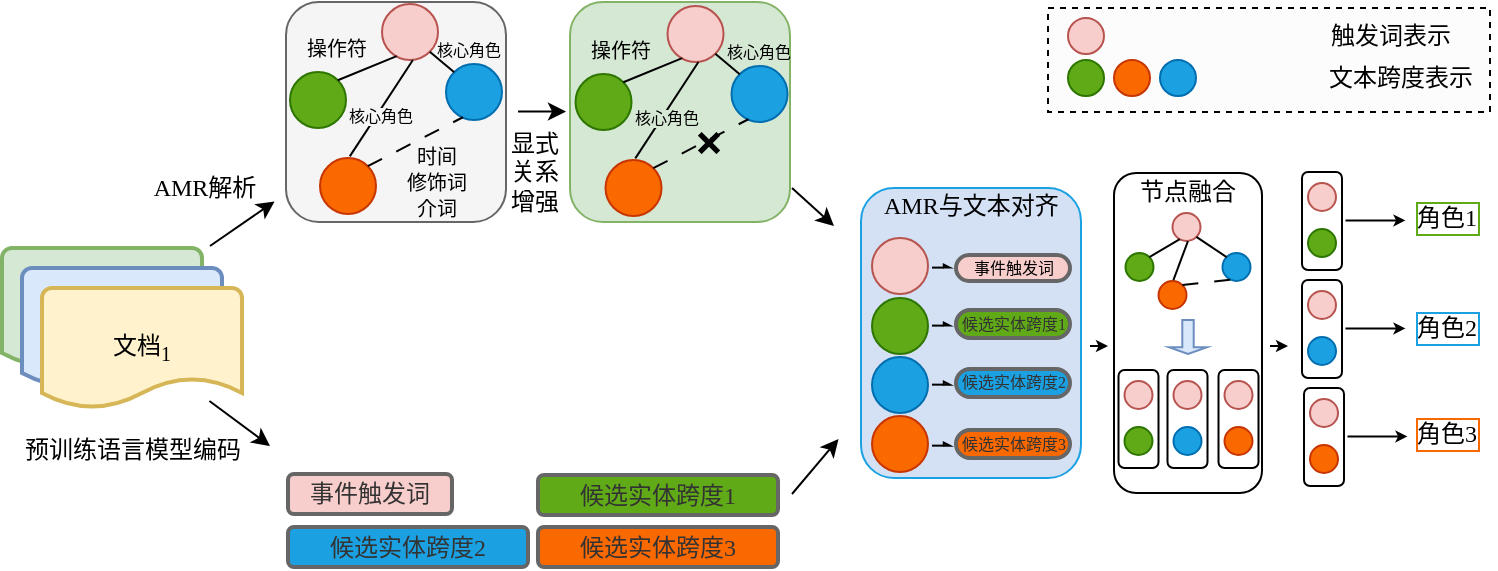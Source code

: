 <mxfile version="22.1.17" type="github">
  <diagram name="第 1 页" id="8N1VtKfTVfnBczuyKqBi">
    <mxGraphModel dx="370" dy="238" grid="1" gridSize="10" guides="1" tooltips="1" connect="1" arrows="1" fold="1" page="1" pageScale="1" pageWidth="827" pageHeight="1169" math="0" shadow="0">
      <root>
        <mxCell id="0" />
        <mxCell id="1" parent="0" />
        <mxCell id="srGh3PsWbCJHZJiHq22W-157" value="" style="rounded=1;whiteSpace=wrap;html=1;" parent="1" vertex="1">
          <mxGeometry x="667" y="152" width="20" height="49" as="geometry" />
        </mxCell>
        <mxCell id="srGh3PsWbCJHZJiHq22W-108" value="" style="strokeWidth=2;html=1;shape=mxgraph.flowchart.document2;whiteSpace=wrap;size=0.25;fillColor=#d5e8d4;strokeColor=#82b366;" parent="1" vertex="1">
          <mxGeometry x="17" y="190" width="100" height="60" as="geometry" />
        </mxCell>
        <mxCell id="srGh3PsWbCJHZJiHq22W-109" value="" style="strokeWidth=2;html=1;shape=mxgraph.flowchart.document2;whiteSpace=wrap;size=0.25;fillColor=#dae8fc;strokeColor=#6c8ebf;" parent="1" vertex="1">
          <mxGeometry x="27" y="200" width="100" height="60" as="geometry" />
        </mxCell>
        <mxCell id="srGh3PsWbCJHZJiHq22W-110" value="&lt;font face=&quot;宋体-简&quot;&gt;文档&lt;/font&gt;&lt;sub&gt;&lt;font face=&quot;Times New Roman&quot;&gt;1&lt;/font&gt;&lt;/sub&gt;" style="strokeWidth=2;html=1;shape=mxgraph.flowchart.document2;whiteSpace=wrap;size=0.25;fillColor=#fff2cc;strokeColor=#d6b656;" parent="1" vertex="1">
          <mxGeometry x="37" y="210" width="100" height="60" as="geometry" />
        </mxCell>
        <mxCell id="srGh3PsWbCJHZJiHq22W-111" value="&lt;font face=&quot;宋体-简&quot;&gt;事件触发词&lt;/font&gt;" style="rounded=1;whiteSpace=wrap;html=1;strokeWidth=2;fillColor=#F8CECC;fontColor=#333333;strokeColor=#666666;" parent="1" vertex="1">
          <mxGeometry x="160" y="303" width="82" height="20" as="geometry" />
        </mxCell>
        <mxCell id="srGh3PsWbCJHZJiHq22W-112" value="&lt;font face=&quot;宋体-简&quot;&gt;候选实体跨度&lt;/font&gt;&lt;font face=&quot;Times New Roman&quot;&gt;1&lt;/font&gt;" style="rounded=1;whiteSpace=wrap;html=1;strokeWidth=2;fillColor=#60A917;fontColor=#333333;strokeColor=#666666;" parent="1" vertex="1">
          <mxGeometry x="285" y="303.5" width="120" height="20" as="geometry" />
        </mxCell>
        <mxCell id="srGh3PsWbCJHZJiHq22W-113" value="&lt;font face=&quot;宋体-简&quot;&gt;候选实体跨度&lt;/font&gt;&lt;font face=&quot;Times New Roman&quot;&gt;3&lt;/font&gt;" style="rounded=1;whiteSpace=wrap;html=1;strokeWidth=2;fillColor=#FA6800;fontColor=#333333;strokeColor=#666666;" parent="1" vertex="1">
          <mxGeometry x="285" y="329.5" width="120" height="20" as="geometry" />
        </mxCell>
        <mxCell id="srGh3PsWbCJHZJiHq22W-115" value="" style="endArrow=classic;html=1;rounded=0;" parent="1" edge="1">
          <mxGeometry width="50" height="50" relative="1" as="geometry">
            <mxPoint x="120.71" y="266.5" as="sourcePoint" />
            <mxPoint x="151" y="289" as="targetPoint" />
          </mxGeometry>
        </mxCell>
        <mxCell id="srGh3PsWbCJHZJiHq22W-118" value="&lt;font face=&quot;宋体-简&quot;&gt;预训练语言模型编码&lt;/font&gt;" style="text;html=1;align=center;verticalAlign=middle;resizable=0;points=[];autosize=1;strokeColor=none;fillColor=none;" parent="1" vertex="1">
          <mxGeometry x="17" y="275.5" width="130" height="30" as="geometry" />
        </mxCell>
        <mxCell id="srGh3PsWbCJHZJiHq22W-119" value="" style="rounded=1;whiteSpace=wrap;html=1;fillColor=#f5f5f5;fontColor=#333333;strokeColor=#666666;" parent="1" vertex="1">
          <mxGeometry x="159" y="67" width="110" height="110" as="geometry" />
        </mxCell>
        <mxCell id="srGh3PsWbCJHZJiHq22W-120" value="" style="ellipse;whiteSpace=wrap;html=1;aspect=fixed;fillColor=#f8cecc;strokeColor=#b85450;" parent="1" vertex="1">
          <mxGeometry x="207" y="68" width="28" height="28" as="geometry" />
        </mxCell>
        <mxCell id="srGh3PsWbCJHZJiHq22W-121" value="" style="ellipse;whiteSpace=wrap;html=1;aspect=fixed;fillColor=#1ba1e2;fontColor=#ffffff;strokeColor=#006EAF;" parent="1" vertex="1">
          <mxGeometry x="239" y="98" width="28" height="28" as="geometry" />
        </mxCell>
        <mxCell id="srGh3PsWbCJHZJiHq22W-122" value="" style="ellipse;whiteSpace=wrap;html=1;aspect=fixed;fillColor=#60a917;fontColor=#ffffff;strokeColor=#2D7600;" parent="1" vertex="1">
          <mxGeometry x="161" y="102" width="28" height="28" as="geometry" />
        </mxCell>
        <mxCell id="srGh3PsWbCJHZJiHq22W-123" value="" style="endArrow=none;html=1;rounded=0;exitX=1;exitY=0;exitDx=0;exitDy=0;entryX=0.262;entryY=0.93;entryDx=0;entryDy=0;entryPerimeter=0;" parent="1" source="srGh3PsWbCJHZJiHq22W-122" target="srGh3PsWbCJHZJiHq22W-120" edge="1">
          <mxGeometry width="50" height="50" relative="1" as="geometry">
            <mxPoint x="171" y="105" as="sourcePoint" />
            <mxPoint x="195" y="96" as="targetPoint" />
          </mxGeometry>
        </mxCell>
        <mxCell id="srGh3PsWbCJHZJiHq22W-124" value="&lt;font face=&quot;宋体-简&quot;&gt;操作符&lt;/font&gt;" style="edgeLabel;html=1;align=center;verticalAlign=middle;resizable=0;points=[];labelBackgroundColor=none;fontSize=10;" parent="srGh3PsWbCJHZJiHq22W-123" vertex="1" connectable="0">
          <mxGeometry x="-0.086" relative="1" as="geometry">
            <mxPoint x="-15" y="-11" as="offset" />
          </mxGeometry>
        </mxCell>
        <mxCell id="srGh3PsWbCJHZJiHq22W-125" value="" style="endArrow=none;html=1;rounded=0;entryX=0;entryY=0;entryDx=0;entryDy=0;exitX=1;exitY=1;exitDx=0;exitDy=0;" parent="1" source="srGh3PsWbCJHZJiHq22W-120" target="srGh3PsWbCJHZJiHq22W-121" edge="1">
          <mxGeometry width="50" height="50" relative="1" as="geometry">
            <mxPoint x="197" y="130" as="sourcePoint" />
            <mxPoint x="207" y="105" as="targetPoint" />
          </mxGeometry>
        </mxCell>
        <mxCell id="srGh3PsWbCJHZJiHq22W-126" value="&lt;font face=&quot;宋体-简&quot;&gt;核心角色&lt;/font&gt;" style="edgeLabel;html=1;align=center;verticalAlign=middle;resizable=0;points=[];labelBackgroundColor=none;fontSize=8;" parent="srGh3PsWbCJHZJiHq22W-125" vertex="1" connectable="0">
          <mxGeometry x="-0.076" relative="1" as="geometry">
            <mxPoint x="13" y="-6" as="offset" />
          </mxGeometry>
        </mxCell>
        <mxCell id="srGh3PsWbCJHZJiHq22W-127" value="" style="ellipse;whiteSpace=wrap;html=1;aspect=fixed;fillColor=#fa6800;fontColor=#000000;strokeColor=#C73500;" parent="1" vertex="1">
          <mxGeometry x="176" y="145" width="28" height="28" as="geometry" />
        </mxCell>
        <mxCell id="srGh3PsWbCJHZJiHq22W-128" value="" style="endArrow=none;html=1;rounded=0;entryX=0.552;entryY=1.001;entryDx=0;entryDy=0;entryPerimeter=0;exitX=0.532;exitY=-0.029;exitDx=0;exitDy=0;exitPerimeter=0;" parent="1" source="srGh3PsWbCJHZJiHq22W-127" target="srGh3PsWbCJHZJiHq22W-120" edge="1">
          <mxGeometry width="50" height="50" relative="1" as="geometry">
            <mxPoint x="225" y="136" as="sourcePoint" />
            <mxPoint x="275" y="86" as="targetPoint" />
          </mxGeometry>
        </mxCell>
        <mxCell id="srGh3PsWbCJHZJiHq22W-129" value="&lt;font face=&quot;宋体-简&quot;&gt;核心角色&lt;/font&gt;" style="edgeLabel;html=1;align=center;verticalAlign=middle;resizable=0;points=[];labelBackgroundColor=#f5f5f5;fontSize=8;" parent="srGh3PsWbCJHZJiHq22W-128" vertex="1" connectable="0">
          <mxGeometry x="0.138" relative="1" as="geometry">
            <mxPoint x="-3" y="7" as="offset" />
          </mxGeometry>
        </mxCell>
        <mxCell id="srGh3PsWbCJHZJiHq22W-130" value="&lt;font face=&quot;宋体-简&quot; style=&quot;font-size: 10px;&quot;&gt;时间&lt;br&gt;修饰词&lt;br&gt;介词&lt;/font&gt;" style="endArrow=none;html=1;rounded=0;entryX=0.301;entryY=0.951;entryDx=0;entryDy=0;entryPerimeter=0;exitX=1;exitY=0;exitDx=0;exitDy=0;labelBackgroundColor=none;dashed=1;dashPattern=8 8;" parent="1" source="srGh3PsWbCJHZJiHq22W-127" target="srGh3PsWbCJHZJiHq22W-121" edge="1">
          <mxGeometry x="0.004" y="-23" width="50" height="50" relative="1" as="geometry">
            <mxPoint x="245" y="176" as="sourcePoint" />
            <mxPoint x="295" y="126" as="targetPoint" />
            <mxPoint as="offset" />
          </mxGeometry>
        </mxCell>
        <mxCell id="srGh3PsWbCJHZJiHq22W-131" value="" style="endArrow=classic;html=1;rounded=0;" parent="1" edge="1">
          <mxGeometry width="50" height="50" relative="1" as="geometry">
            <mxPoint x="121" y="189" as="sourcePoint" />
            <mxPoint x="153.29" y="166.71" as="targetPoint" />
          </mxGeometry>
        </mxCell>
        <mxCell id="srGh3PsWbCJHZJiHq22W-132" value="&lt;font face=&quot;Times New Roman&quot;&gt;AMR&lt;/font&gt;&lt;font face=&quot;宋体-简&quot;&gt;解析&lt;/font&gt;" style="text;html=1;align=center;verticalAlign=middle;resizable=0;points=[];autosize=1;strokeColor=none;fillColor=none;" parent="1" vertex="1">
          <mxGeometry x="83" y="145" width="70" height="30" as="geometry" />
        </mxCell>
        <mxCell id="srGh3PsWbCJHZJiHq22W-134" value="" style="endArrow=classic;html=1;rounded=0;" parent="1" edge="1">
          <mxGeometry width="50" height="50" relative="1" as="geometry">
            <mxPoint x="275" y="121.78" as="sourcePoint" />
            <mxPoint x="299" y="121.78" as="targetPoint" />
          </mxGeometry>
        </mxCell>
        <mxCell id="srGh3PsWbCJHZJiHq22W-135" value="" style="endArrow=classic;html=1;rounded=0;" parent="1" edge="1">
          <mxGeometry width="50" height="50" relative="1" as="geometry">
            <mxPoint x="412" y="160" as="sourcePoint" />
            <mxPoint x="433" y="179" as="targetPoint" />
          </mxGeometry>
        </mxCell>
        <mxCell id="srGh3PsWbCJHZJiHq22W-151" value="" style="rounded=0;orthogonalLoop=1;jettySize=auto;html=1;endSize=3;" parent="1" edge="1">
          <mxGeometry relative="1" as="geometry">
            <mxPoint x="561" y="238.985" as="sourcePoint" />
            <mxPoint x="570" y="239" as="targetPoint" />
          </mxGeometry>
        </mxCell>
        <mxCell id="srGh3PsWbCJHZJiHq22W-136" value="" style="rounded=1;whiteSpace=wrap;html=1;fillColor=#D4E1F5;strokeColor=#1BA1E2;" parent="1" vertex="1">
          <mxGeometry x="446.5" y="160" width="110" height="145" as="geometry" />
        </mxCell>
        <mxCell id="srGh3PsWbCJHZJiHq22W-137" value="" style="ellipse;whiteSpace=wrap;html=1;aspect=fixed;fillColor=#f8cecc;strokeColor=#b85450;" parent="1" vertex="1">
          <mxGeometry x="452" y="185" width="28" height="28" as="geometry" />
        </mxCell>
        <mxCell id="srGh3PsWbCJHZJiHq22W-138" value="" style="ellipse;whiteSpace=wrap;html=1;aspect=fixed;fillColor=#1ba1e2;fontColor=#ffffff;strokeColor=#006EAF;" parent="1" vertex="1">
          <mxGeometry x="452" y="244.5" width="28" height="28" as="geometry" />
        </mxCell>
        <mxCell id="srGh3PsWbCJHZJiHq22W-139" value="" style="ellipse;whiteSpace=wrap;html=1;aspect=fixed;fillColor=#60a917;fontColor=#ffffff;strokeColor=#2D7600;" parent="1" vertex="1">
          <mxGeometry x="452" y="215" width="28" height="28" as="geometry" />
        </mxCell>
        <mxCell id="srGh3PsWbCJHZJiHq22W-144" value="" style="ellipse;whiteSpace=wrap;html=1;aspect=fixed;fillColor=#fa6800;fontColor=#000000;strokeColor=#C73500;" parent="1" vertex="1">
          <mxGeometry x="452" y="274" width="28" height="28" as="geometry" />
        </mxCell>
        <mxCell id="srGh3PsWbCJHZJiHq22W-155" value="" style="ellipse;whiteSpace=wrap;html=1;aspect=fixed;fillColor=#f8cecc;strokeColor=#b85450;" parent="1" vertex="1">
          <mxGeometry x="670" y="157.5" width="14" height="14" as="geometry" />
        </mxCell>
        <mxCell id="srGh3PsWbCJHZJiHq22W-156" value="" style="ellipse;whiteSpace=wrap;html=1;aspect=fixed;fillColor=#60a917;fontColor=#ffffff;strokeColor=#2D7600;" parent="1" vertex="1">
          <mxGeometry x="670" y="180.5" width="14" height="14" as="geometry" />
        </mxCell>
        <mxCell id="srGh3PsWbCJHZJiHq22W-160" value="" style="endArrow=classic;html=1;rounded=0;startSize=6;endSize=3;" parent="1" edge="1">
          <mxGeometry width="50" height="50" relative="1" as="geometry">
            <mxPoint x="688.74" y="176.21" as="sourcePoint" />
            <mxPoint x="718.74" y="176.21" as="targetPoint" />
          </mxGeometry>
        </mxCell>
        <mxCell id="srGh3PsWbCJHZJiHq22W-161" value="" style="rounded=1;whiteSpace=wrap;html=1;" parent="1" vertex="1">
          <mxGeometry x="667" y="206" width="20" height="49" as="geometry" />
        </mxCell>
        <mxCell id="srGh3PsWbCJHZJiHq22W-162" value="" style="ellipse;whiteSpace=wrap;html=1;aspect=fixed;fillColor=#f8cecc;strokeColor=#b85450;" parent="1" vertex="1">
          <mxGeometry x="670" y="211.5" width="14" height="14" as="geometry" />
        </mxCell>
        <mxCell id="srGh3PsWbCJHZJiHq22W-163" value="" style="ellipse;whiteSpace=wrap;html=1;aspect=fixed;fillColor=#1BA1E2;fontColor=#ffffff;strokeColor=#006EAF;" parent="1" vertex="1">
          <mxGeometry x="670" y="234.5" width="14" height="14" as="geometry" />
        </mxCell>
        <mxCell id="srGh3PsWbCJHZJiHq22W-164" value="" style="endArrow=classic;html=1;rounded=0;endSize=3;" parent="1" edge="1">
          <mxGeometry width="50" height="50" relative="1" as="geometry">
            <mxPoint x="688.74" y="230.21" as="sourcePoint" />
            <mxPoint x="718.74" y="230.21" as="targetPoint" />
          </mxGeometry>
        </mxCell>
        <mxCell id="srGh3PsWbCJHZJiHq22W-165" value="" style="rounded=1;whiteSpace=wrap;html=1;" parent="1" vertex="1">
          <mxGeometry x="668" y="260" width="20" height="49" as="geometry" />
        </mxCell>
        <mxCell id="srGh3PsWbCJHZJiHq22W-166" value="" style="ellipse;whiteSpace=wrap;html=1;aspect=fixed;fillColor=#f8cecc;strokeColor=#b85450;" parent="1" vertex="1">
          <mxGeometry x="671" y="265.5" width="14" height="14" as="geometry" />
        </mxCell>
        <mxCell id="srGh3PsWbCJHZJiHq22W-167" value="" style="ellipse;whiteSpace=wrap;html=1;aspect=fixed;fillColor=#FA6800;fontColor=#ffffff;strokeColor=#C73500;" parent="1" vertex="1">
          <mxGeometry x="671" y="288.5" width="14" height="14" as="geometry" />
        </mxCell>
        <mxCell id="srGh3PsWbCJHZJiHq22W-168" value="" style="endArrow=classic;html=1;rounded=0;endSize=3;" parent="1" edge="1">
          <mxGeometry width="50" height="50" relative="1" as="geometry">
            <mxPoint x="689.74" y="284.21" as="sourcePoint" />
            <mxPoint x="719.74" y="284.21" as="targetPoint" />
          </mxGeometry>
        </mxCell>
        <mxCell id="srGh3PsWbCJHZJiHq22W-181" value="" style="rounded=1;whiteSpace=wrap;html=1;fillColor=#d5e8d4;strokeColor=#82b366;" parent="1" vertex="1">
          <mxGeometry x="301" y="67" width="110" height="110" as="geometry" />
        </mxCell>
        <mxCell id="srGh3PsWbCJHZJiHq22W-182" value="" style="ellipse;whiteSpace=wrap;html=1;aspect=fixed;fillColor=#f8cecc;strokeColor=#b85450;" parent="1" vertex="1">
          <mxGeometry x="349.76" y="69" width="28" height="28" as="geometry" />
        </mxCell>
        <mxCell id="srGh3PsWbCJHZJiHq22W-183" value="" style="ellipse;whiteSpace=wrap;html=1;aspect=fixed;fillColor=#1ba1e2;fontColor=#ffffff;strokeColor=#006EAF;" parent="1" vertex="1">
          <mxGeometry x="381.76" y="99" width="28" height="28" as="geometry" />
        </mxCell>
        <mxCell id="srGh3PsWbCJHZJiHq22W-184" value="" style="ellipse;whiteSpace=wrap;html=1;aspect=fixed;fillColor=#60a917;fontColor=#ffffff;strokeColor=#2D7600;" parent="1" vertex="1">
          <mxGeometry x="303.76" y="103" width="28" height="28" as="geometry" />
        </mxCell>
        <mxCell id="srGh3PsWbCJHZJiHq22W-185" value="" style="endArrow=none;html=1;rounded=0;exitX=1;exitY=0;exitDx=0;exitDy=0;entryX=0.262;entryY=0.93;entryDx=0;entryDy=0;entryPerimeter=0;" parent="1" source="srGh3PsWbCJHZJiHq22W-184" target="srGh3PsWbCJHZJiHq22W-182" edge="1">
          <mxGeometry width="50" height="50" relative="1" as="geometry">
            <mxPoint x="313.76" y="106" as="sourcePoint" />
            <mxPoint x="337.76" y="97" as="targetPoint" />
          </mxGeometry>
        </mxCell>
        <mxCell id="srGh3PsWbCJHZJiHq22W-186" value="&lt;font face=&quot;宋体-简&quot;&gt;操作符&lt;/font&gt;" style="edgeLabel;html=1;align=center;verticalAlign=middle;resizable=0;points=[];labelBackgroundColor=none;fontSize=10;" parent="srGh3PsWbCJHZJiHq22W-185" vertex="1" connectable="0">
          <mxGeometry x="-0.086" relative="1" as="geometry">
            <mxPoint x="-15" y="-11" as="offset" />
          </mxGeometry>
        </mxCell>
        <mxCell id="srGh3PsWbCJHZJiHq22W-187" value="" style="endArrow=none;html=1;rounded=0;entryX=0;entryY=0;entryDx=0;entryDy=0;exitX=1;exitY=1;exitDx=0;exitDy=0;" parent="1" source="srGh3PsWbCJHZJiHq22W-182" target="srGh3PsWbCJHZJiHq22W-183" edge="1">
          <mxGeometry width="50" height="50" relative="1" as="geometry">
            <mxPoint x="339.76" y="131" as="sourcePoint" />
            <mxPoint x="349.76" y="106" as="targetPoint" />
          </mxGeometry>
        </mxCell>
        <mxCell id="srGh3PsWbCJHZJiHq22W-188" value="&lt;font face=&quot;宋体-简&quot;&gt;核心角色&lt;/font&gt;" style="edgeLabel;html=1;align=center;verticalAlign=middle;resizable=0;points=[];labelBackgroundColor=none;fontSize=8;" parent="srGh3PsWbCJHZJiHq22W-187" vertex="1" connectable="0">
          <mxGeometry x="-0.076" relative="1" as="geometry">
            <mxPoint x="15" y="-6" as="offset" />
          </mxGeometry>
        </mxCell>
        <mxCell id="srGh3PsWbCJHZJiHq22W-189" value="" style="ellipse;whiteSpace=wrap;html=1;aspect=fixed;fillColor=#fa6800;fontColor=#000000;strokeColor=#C73500;" parent="1" vertex="1">
          <mxGeometry x="318.76" y="146" width="28" height="28" as="geometry" />
        </mxCell>
        <mxCell id="srGh3PsWbCJHZJiHq22W-190" value="" style="endArrow=none;html=1;rounded=0;entryX=0.552;entryY=1.001;entryDx=0;entryDy=0;entryPerimeter=0;exitX=0.532;exitY=-0.029;exitDx=0;exitDy=0;exitPerimeter=0;" parent="1" source="srGh3PsWbCJHZJiHq22W-189" target="srGh3PsWbCJHZJiHq22W-182" edge="1">
          <mxGeometry width="50" height="50" relative="1" as="geometry">
            <mxPoint x="367.76" y="137" as="sourcePoint" />
            <mxPoint x="417.76" y="87" as="targetPoint" />
          </mxGeometry>
        </mxCell>
        <mxCell id="srGh3PsWbCJHZJiHq22W-191" value="&lt;font face=&quot;宋体-简&quot;&gt;核心角色&lt;/font&gt;" style="edgeLabel;html=1;align=center;verticalAlign=middle;resizable=0;points=[];labelBackgroundColor=#d5e8d4;fontSize=8;" parent="srGh3PsWbCJHZJiHq22W-190" vertex="1" connectable="0">
          <mxGeometry x="0.138" relative="1" as="geometry">
            <mxPoint x="-3" y="7" as="offset" />
          </mxGeometry>
        </mxCell>
        <mxCell id="srGh3PsWbCJHZJiHq22W-192" value="" style="endArrow=none;html=1;rounded=0;entryX=0.301;entryY=0.951;entryDx=0;entryDy=0;entryPerimeter=0;exitX=1;exitY=0;exitDx=0;exitDy=0;labelBackgroundColor=none;dashed=1;dashPattern=8 8;" parent="1" source="srGh3PsWbCJHZJiHq22W-189" target="srGh3PsWbCJHZJiHq22W-183" edge="1">
          <mxGeometry x="0.004" y="-23" width="50" height="50" relative="1" as="geometry">
            <mxPoint x="387.76" y="177" as="sourcePoint" />
            <mxPoint x="437.76" y="127" as="targetPoint" />
            <mxPoint as="offset" />
          </mxGeometry>
        </mxCell>
        <mxCell id="srGh3PsWbCJHZJiHq22W-193" value="❌" style="edgeLabel;html=1;align=center;verticalAlign=middle;resizable=0;points=[];labelBackgroundColor=none;fontSize=16;" parent="srGh3PsWbCJHZJiHq22W-192" vertex="1" connectable="0">
          <mxGeometry x="0.264" y="2" relative="1" as="geometry">
            <mxPoint x="-2" y="4" as="offset" />
          </mxGeometry>
        </mxCell>
        <mxCell id="srGh3PsWbCJHZJiHq22W-194" value="" style="endArrow=classic;html=1;rounded=0;" parent="1" edge="1">
          <mxGeometry width="50" height="50" relative="1" as="geometry">
            <mxPoint x="412" y="313" as="sourcePoint" />
            <mxPoint x="435.26" y="285.5" as="targetPoint" />
          </mxGeometry>
        </mxCell>
        <mxCell id="srGh3PsWbCJHZJiHq22W-195" value="" style="rounded=0;whiteSpace=wrap;html=1;fillColor=#fcfcfc;dashed=1;strokeColor=default;glass=0;" parent="1" vertex="1">
          <mxGeometry x="540" y="70" width="221" height="52" as="geometry" />
        </mxCell>
        <mxCell id="srGh3PsWbCJHZJiHq22W-196" value="" style="ellipse;whiteSpace=wrap;html=1;aspect=fixed;fillColor=#f8cecc;strokeColor=#b85450;" parent="1" vertex="1">
          <mxGeometry x="550" y="75" width="18" height="18" as="geometry" />
        </mxCell>
        <mxCell id="srGh3PsWbCJHZJiHq22W-197" value="&lt;font face=&quot;宋体-简&quot;&gt;触发词表示&lt;/font&gt;" style="text;html=1;strokeColor=none;fillColor=none;align=center;verticalAlign=middle;whiteSpace=wrap;rounded=0;" parent="1" vertex="1">
          <mxGeometry x="676" y="69" width="71" height="30" as="geometry" />
        </mxCell>
        <mxCell id="srGh3PsWbCJHZJiHq22W-200" value="" style="ellipse;whiteSpace=wrap;html=1;aspect=fixed;fillColor=#60a917;fontColor=#ffffff;strokeColor=#2D7600;" parent="1" vertex="1">
          <mxGeometry x="550" y="96" width="18" height="18" as="geometry" />
        </mxCell>
        <mxCell id="srGh3PsWbCJHZJiHq22W-201" value="" style="ellipse;whiteSpace=wrap;html=1;aspect=fixed;fillColor=#fa6800;fontColor=#000000;strokeColor=#C73500;" parent="1" vertex="1">
          <mxGeometry x="573" y="96" width="18" height="18" as="geometry" />
        </mxCell>
        <mxCell id="srGh3PsWbCJHZJiHq22W-202" value="" style="ellipse;whiteSpace=wrap;html=1;aspect=fixed;fillColor=#1ba1e2;fontColor=#ffffff;strokeColor=#006EAF;" parent="1" vertex="1">
          <mxGeometry x="596" y="96" width="18" height="18" as="geometry" />
        </mxCell>
        <mxCell id="srGh3PsWbCJHZJiHq22W-203" value="&lt;font face=&quot;宋体-简&quot;&gt;文本跨度表示&lt;/font&gt;" style="text;html=1;strokeColor=none;fillColor=none;align=center;verticalAlign=middle;whiteSpace=wrap;rounded=0;" parent="1" vertex="1">
          <mxGeometry x="676" y="93" width="81" height="24" as="geometry" />
        </mxCell>
        <mxCell id="srGh3PsWbCJHZJiHq22W-204" value="&lt;font face=&quot;宋体-简&quot;&gt;候选实体跨度&lt;/font&gt;&lt;font face=&quot;Times New Roman&quot;&gt;2&lt;/font&gt;" style="rounded=1;whiteSpace=wrap;html=1;strokeWidth=2;fillColor=#1BA1E2;fontColor=#333333;strokeColor=#666666;" parent="1" vertex="1">
          <mxGeometry x="160" y="329.5" width="120" height="20" as="geometry" />
        </mxCell>
        <mxCell id="srGh3PsWbCJHZJiHq22W-209" value="&lt;font face=&quot;宋体-简&quot;&gt;显式&lt;br&gt;关系&lt;br&gt;增强&lt;/font&gt;" style="text;html=1;align=center;verticalAlign=middle;resizable=0;points=[];autosize=1;strokeColor=none;fillColor=none;" parent="1" vertex="1">
          <mxGeometry x="257.76" y="122" width="50" height="60" as="geometry" />
        </mxCell>
        <mxCell id="srGh3PsWbCJHZJiHq22W-210" value="&lt;font face=&quot;宋体-简&quot;&gt;角色&lt;/font&gt;&lt;font face=&quot;Times New Roman&quot;&gt;1&lt;/font&gt;" style="text;html=1;align=center;verticalAlign=middle;resizable=0;points=[];autosize=1;strokeColor=none;fillColor=none;labelBorderColor=#60A917;" parent="1" vertex="1">
          <mxGeometry x="713.5" y="160" width="50" height="30" as="geometry" />
        </mxCell>
        <mxCell id="srGh3PsWbCJHZJiHq22W-211" value="&lt;font face=&quot;宋体-简&quot;&gt;角色&lt;/font&gt;&lt;font face=&quot;Times New Roman&quot;&gt;2&lt;/font&gt;" style="text;html=1;align=center;verticalAlign=middle;resizable=0;points=[];autosize=1;strokeColor=none;fillColor=none;labelBorderColor=#1BA1E2;" parent="1" vertex="1">
          <mxGeometry x="714" y="215" width="50" height="30" as="geometry" />
        </mxCell>
        <mxCell id="srGh3PsWbCJHZJiHq22W-212" value="&lt;font face=&quot;宋体-简&quot;&gt;角色&lt;/font&gt;&lt;font face=&quot;Times New Roman&quot;&gt;3&lt;/font&gt;" style="text;html=1;align=center;verticalAlign=middle;resizable=0;points=[];autosize=1;strokeColor=none;fillColor=none;labelBorderColor=#FA6800;" parent="1" vertex="1">
          <mxGeometry x="713.5" y="267.5" width="50" height="30" as="geometry" />
        </mxCell>
        <mxCell id="srGh3PsWbCJHZJiHq22W-213" value="" style="rounded=1;whiteSpace=wrap;html=1;strokeWidth=2;fillColor=#F8CECC;fontColor=#333333;strokeColor=#666666;arcSize=50;" parent="1" vertex="1">
          <mxGeometry x="494" y="193.5" width="57" height="13" as="geometry" />
        </mxCell>
        <mxCell id="srGh3PsWbCJHZJiHq22W-214" value="" style="rounded=1;whiteSpace=wrap;html=1;strokeWidth=2;fillColor=#60A917;fontColor=#333333;strokeColor=#666666;arcSize=50;" parent="1" vertex="1">
          <mxGeometry x="494" y="221" width="57" height="14" as="geometry" />
        </mxCell>
        <mxCell id="srGh3PsWbCJHZJiHq22W-215" value="" style="rounded=1;whiteSpace=wrap;html=1;strokeWidth=2;fillColor=#1BA1E2;fontColor=#333333;strokeColor=#666666;arcSize=50;" parent="1" vertex="1">
          <mxGeometry x="494" y="250.5" width="57" height="14" as="geometry" />
        </mxCell>
        <mxCell id="srGh3PsWbCJHZJiHq22W-216" value="&lt;p style=&quot;line-height: 100%;&quot;&gt;&lt;br&gt;&lt;/p&gt;" style="rounded=1;whiteSpace=wrap;html=1;strokeWidth=2;fillColor=#FA6800;fontColor=#333333;strokeColor=#666666;arcSize=50;" parent="1" vertex="1">
          <mxGeometry x="494" y="281" width="57" height="14" as="geometry" />
        </mxCell>
        <mxCell id="jdzMPZ90iFRiRvixV11U-2" value="&lt;span style=&quot;color: rgb(0, 0, 0); font-size: 12px; font-style: normal; font-variant-ligatures: normal; font-variant-caps: normal; font-weight: 400; letter-spacing: normal; orphans: 2; text-align: center; text-indent: 0px; text-transform: none; widows: 2; word-spacing: 0px; -webkit-text-stroke-width: 0px; text-decoration-thickness: initial; text-decoration-style: initial; text-decoration-color: initial; float: none; display: inline !important;&quot;&gt;&lt;font face=&quot;宋体-简&quot;&gt;AMR与文本对齐&lt;/font&gt;&lt;/span&gt;" style="text;whiteSpace=wrap;html=1;labelBackgroundColor=none;fillColor=none;gradientColor=none;" parent="1" vertex="1">
          <mxGeometry x="456" y="155" width="94" height="40" as="geometry" />
        </mxCell>
        <mxCell id="jdzMPZ90iFRiRvixV11U-4" value="" style="endArrow=async;html=1;rounded=0;endFill=0;startSize=2;endSize=2;" parent="1" edge="1">
          <mxGeometry width="50" height="50" relative="1" as="geometry">
            <mxPoint x="482" y="288.82" as="sourcePoint" />
            <mxPoint x="492" y="288.82" as="targetPoint" />
          </mxGeometry>
        </mxCell>
        <mxCell id="jdzMPZ90iFRiRvixV11U-5" value="" style="endArrow=async;html=1;rounded=0;endFill=0;startSize=2;endSize=2;" parent="1" edge="1">
          <mxGeometry width="50" height="50" relative="1" as="geometry">
            <mxPoint x="482" y="258.32" as="sourcePoint" />
            <mxPoint x="492" y="258.32" as="targetPoint" />
          </mxGeometry>
        </mxCell>
        <mxCell id="jdzMPZ90iFRiRvixV11U-6" value="" style="endArrow=async;html=1;rounded=0;endFill=0;startSize=2;endSize=2;" parent="1" edge="1">
          <mxGeometry width="50" height="50" relative="1" as="geometry">
            <mxPoint x="482" y="199.8" as="sourcePoint" />
            <mxPoint x="492" y="199.8" as="targetPoint" />
          </mxGeometry>
        </mxCell>
        <mxCell id="jdzMPZ90iFRiRvixV11U-7" value="" style="endArrow=async;html=1;rounded=0;endFill=0;startSize=2;endSize=2;" parent="1" edge="1">
          <mxGeometry width="50" height="50" relative="1" as="geometry">
            <mxPoint x="482" y="228.8" as="sourcePoint" />
            <mxPoint x="492" y="228.8" as="targetPoint" />
          </mxGeometry>
        </mxCell>
        <mxCell id="jdzMPZ90iFRiRvixV11U-8" value="" style="rounded=1;whiteSpace=wrap;html=1;" parent="1" vertex="1">
          <mxGeometry x="573" y="152.5" width="74" height="160" as="geometry" />
        </mxCell>
        <mxCell id="jdzMPZ90iFRiRvixV11U-9" value="&lt;span style=&quot;color: rgb(0, 0, 0); font-size: 12px; font-style: normal; font-variant-ligatures: normal; font-variant-caps: normal; font-weight: 400; letter-spacing: normal; orphans: 2; text-align: center; text-indent: 0px; text-transform: none; widows: 2; word-spacing: 0px; -webkit-text-stroke-width: 0px; text-decoration-thickness: initial; text-decoration-style: initial; text-decoration-color: initial; float: none; display: inline !important;&quot;&gt;&lt;font face=&quot;宋体-简&quot;&gt;节点融合&lt;/font&gt;&lt;/span&gt;" style="text;whiteSpace=wrap;html=1;labelBackgroundColor=none;fillColor=none;gradientColor=none;" parent="1" vertex="1">
          <mxGeometry x="584" y="148.25" width="52" height="23.5" as="geometry" />
        </mxCell>
        <mxCell id="jdzMPZ90iFRiRvixV11U-10" value="" style="ellipse;whiteSpace=wrap;html=1;aspect=fixed;fillColor=#f8cecc;strokeColor=#b85450;" parent="1" vertex="1">
          <mxGeometry x="602.25" y="172.5" width="14" height="14" as="geometry" />
        </mxCell>
        <mxCell id="jdzMPZ90iFRiRvixV11U-11" value="" style="ellipse;whiteSpace=wrap;html=1;aspect=fixed;fillColor=#1ba1e2;fontColor=#ffffff;strokeColor=#006EAF;" parent="1" vertex="1">
          <mxGeometry x="627.25" y="192.5" width="14" height="14" as="geometry" />
        </mxCell>
        <mxCell id="jdzMPZ90iFRiRvixV11U-12" value="" style="ellipse;whiteSpace=wrap;html=1;aspect=fixed;fillColor=#60a917;fontColor=#ffffff;strokeColor=#2D7600;" parent="1" vertex="1">
          <mxGeometry x="578.75" y="192.5" width="14" height="14" as="geometry" />
        </mxCell>
        <mxCell id="jdzMPZ90iFRiRvixV11U-13" value="" style="endArrow=none;html=1;rounded=0;exitX=1;exitY=0;exitDx=0;exitDy=0;entryX=0.262;entryY=0.93;entryDx=0;entryDy=0;entryPerimeter=0;" parent="1" source="jdzMPZ90iFRiRvixV11U-12" target="jdzMPZ90iFRiRvixV11U-10" edge="1">
          <mxGeometry width="50" height="50" relative="1" as="geometry">
            <mxPoint x="566.25" y="209.5" as="sourcePoint" />
            <mxPoint x="590.25" y="200.5" as="targetPoint" />
          </mxGeometry>
        </mxCell>
        <mxCell id="jdzMPZ90iFRiRvixV11U-15" value="" style="endArrow=none;html=1;rounded=0;entryX=0;entryY=0;entryDx=0;entryDy=0;exitX=1;exitY=1;exitDx=0;exitDy=0;" parent="1" source="jdzMPZ90iFRiRvixV11U-10" target="jdzMPZ90iFRiRvixV11U-11" edge="1">
          <mxGeometry width="50" height="50" relative="1" as="geometry">
            <mxPoint x="592.25" y="234.5" as="sourcePoint" />
            <mxPoint x="602.25" y="209.5" as="targetPoint" />
          </mxGeometry>
        </mxCell>
        <mxCell id="jdzMPZ90iFRiRvixV11U-17" value="" style="ellipse;whiteSpace=wrap;html=1;aspect=fixed;fillColor=#fa6800;fontColor=#000000;strokeColor=#C73500;" parent="1" vertex="1">
          <mxGeometry x="595.25" y="206.5" width="14" height="14" as="geometry" />
        </mxCell>
        <mxCell id="jdzMPZ90iFRiRvixV11U-18" value="" style="endArrow=none;html=1;rounded=0;entryX=0.552;entryY=1.001;entryDx=0;entryDy=0;entryPerimeter=0;exitX=0.532;exitY=-0.029;exitDx=0;exitDy=0;exitPerimeter=0;" parent="1" source="jdzMPZ90iFRiRvixV11U-17" target="jdzMPZ90iFRiRvixV11U-10" edge="1">
          <mxGeometry width="50" height="50" relative="1" as="geometry">
            <mxPoint x="620.25" y="240.5" as="sourcePoint" />
            <mxPoint x="670.25" y="190.5" as="targetPoint" />
          </mxGeometry>
        </mxCell>
        <mxCell id="jdzMPZ90iFRiRvixV11U-20" value="" style="endArrow=none;html=1;rounded=0;entryX=0.301;entryY=0.951;entryDx=0;entryDy=0;entryPerimeter=0;exitX=1;exitY=0;exitDx=0;exitDy=0;labelBackgroundColor=none;dashed=1;dashPattern=8 8;" parent="1" source="jdzMPZ90iFRiRvixV11U-17" target="jdzMPZ90iFRiRvixV11U-11" edge="1">
          <mxGeometry x="0.004" y="-23" width="50" height="50" relative="1" as="geometry">
            <mxPoint x="640.25" y="280.5" as="sourcePoint" />
            <mxPoint x="690.25" y="230.5" as="targetPoint" />
            <mxPoint as="offset" />
          </mxGeometry>
        </mxCell>
        <mxCell id="jdzMPZ90iFRiRvixV11U-24" value="" style="shape=singleArrow;direction=south;whiteSpace=wrap;html=1;fillColor=#dae8fc;strokeColor=#6c8ebf;" parent="1" vertex="1">
          <mxGeometry x="600.5" y="226" width="19" height="17" as="geometry" />
        </mxCell>
        <mxCell id="jdzMPZ90iFRiRvixV11U-25" value="" style="rounded=1;whiteSpace=wrap;html=1;" parent="1" vertex="1">
          <mxGeometry x="575.25" y="251" width="20" height="49" as="geometry" />
        </mxCell>
        <mxCell id="jdzMPZ90iFRiRvixV11U-26" value="" style="ellipse;whiteSpace=wrap;html=1;aspect=fixed;fillColor=#f8cecc;strokeColor=#b85450;" parent="1" vertex="1">
          <mxGeometry x="578.25" y="256.5" width="14" height="14" as="geometry" />
        </mxCell>
        <mxCell id="jdzMPZ90iFRiRvixV11U-27" value="" style="ellipse;whiteSpace=wrap;html=1;aspect=fixed;fillColor=#60a917;fontColor=#ffffff;strokeColor=#2D7600;" parent="1" vertex="1">
          <mxGeometry x="578.25" y="279.5" width="14" height="14" as="geometry" />
        </mxCell>
        <mxCell id="jdzMPZ90iFRiRvixV11U-28" value="" style="rounded=1;whiteSpace=wrap;html=1;" parent="1" vertex="1">
          <mxGeometry x="599.75" y="251" width="20" height="49" as="geometry" />
        </mxCell>
        <mxCell id="jdzMPZ90iFRiRvixV11U-29" value="" style="ellipse;whiteSpace=wrap;html=1;aspect=fixed;fillColor=#f8cecc;strokeColor=#b85450;" parent="1" vertex="1">
          <mxGeometry x="602.75" y="256.5" width="14" height="14" as="geometry" />
        </mxCell>
        <mxCell id="jdzMPZ90iFRiRvixV11U-30" value="" style="ellipse;whiteSpace=wrap;html=1;aspect=fixed;fillColor=#1BA1E2;fontColor=#ffffff;strokeColor=#006EAF;" parent="1" vertex="1">
          <mxGeometry x="602.75" y="279.5" width="14" height="14" as="geometry" />
        </mxCell>
        <mxCell id="jdzMPZ90iFRiRvixV11U-31" value="" style="rounded=1;whiteSpace=wrap;html=1;" parent="1" vertex="1">
          <mxGeometry x="625.25" y="251" width="20" height="49" as="geometry" />
        </mxCell>
        <mxCell id="jdzMPZ90iFRiRvixV11U-32" value="" style="ellipse;whiteSpace=wrap;html=1;aspect=fixed;fillColor=#f8cecc;strokeColor=#b85450;" parent="1" vertex="1">
          <mxGeometry x="628.25" y="256.5" width="14" height="14" as="geometry" />
        </mxCell>
        <mxCell id="jdzMPZ90iFRiRvixV11U-33" value="" style="ellipse;whiteSpace=wrap;html=1;aspect=fixed;fillColor=#FA6800;fontColor=#ffffff;strokeColor=#C73500;" parent="1" vertex="1">
          <mxGeometry x="628.25" y="279.5" width="14" height="14" as="geometry" />
        </mxCell>
        <mxCell id="jdzMPZ90iFRiRvixV11U-34" value="" style="rounded=0;orthogonalLoop=1;jettySize=auto;html=1;endSize=3;" parent="1" edge="1">
          <mxGeometry relative="1" as="geometry">
            <mxPoint x="651" y="238.985" as="sourcePoint" />
            <mxPoint x="660" y="239" as="targetPoint" />
          </mxGeometry>
        </mxCell>
        <mxCell id="CvdYl3gy6p8pPe3-Hko5-1" value="&lt;span style=&quot;font-family: 宋体-简; font-size: 8px; font-style: normal; font-variant-ligatures: normal; font-variant-caps: normal; font-weight: 400; letter-spacing: normal; orphans: 2; text-align: center; text-indent: 0px; text-transform: none; widows: 2; word-spacing: 0px; -webkit-text-stroke-width: 0px; text-decoration-thickness: initial; text-decoration-style: initial; text-decoration-color: initial; float: none; display: inline !important;&quot;&gt;事件触发词&lt;/span&gt;" style="text;whiteSpace=wrap;html=1;fontColor=default;labelBackgroundColor=none;" vertex="1" parent="1">
          <mxGeometry x="500.5" y="185" width="56" height="20" as="geometry" />
        </mxCell>
        <mxCell id="CvdYl3gy6p8pPe3-Hko5-2" value="&lt;font style=&quot;border-color: var(--border-color); color: rgb(51, 51, 51); text-align: center; font-size: 8px;&quot; face=&quot;宋体-简&quot;&gt;候选实体跨度&lt;/font&gt;&lt;font style=&quot;border-color: var(--border-color); color: rgb(51, 51, 51); text-align: center; font-size: 8px;&quot; face=&quot;Times New Roman&quot;&gt;1&lt;/font&gt;" style="text;whiteSpace=wrap;html=1;fontColor=default;labelBackgroundColor=none;" vertex="1" parent="1">
          <mxGeometry x="495" y="213" width="56" height="20" as="geometry" />
        </mxCell>
        <mxCell id="CvdYl3gy6p8pPe3-Hko5-3" value="&lt;font style=&quot;border-color: var(--border-color); color: rgb(51, 51, 51); text-align: center; font-size: 8px;&quot; face=&quot;宋体-简&quot;&gt;候选实体跨度&lt;/font&gt;&lt;font face=&quot;Times New Roman&quot; style=&quot;border-color: var(--border-color); color: rgb(51, 51, 51); text-align: center; font-size: 8px;&quot;&gt;3&lt;/font&gt;" style="text;whiteSpace=wrap;html=1;fontColor=default;labelBackgroundColor=none;" vertex="1" parent="1">
          <mxGeometry x="494.5" y="273" width="56" height="20" as="geometry" />
        </mxCell>
        <mxCell id="CvdYl3gy6p8pPe3-Hko5-4" value="&lt;font style=&quot;border-color: var(--border-color); color: rgb(51, 51, 51); text-align: center; font-size: 8px;&quot; face=&quot;宋体-简&quot;&gt;候选实体跨度&lt;/font&gt;&lt;font face=&quot;Times New Roman&quot; style=&quot;border-color: var(--border-color); color: rgb(51, 51, 51); text-align: center; font-size: 8px;&quot;&gt;2&lt;/font&gt;" style="text;whiteSpace=wrap;html=1;fontColor=default;labelBackgroundColor=none;" vertex="1" parent="1">
          <mxGeometry x="495" y="242" width="56" height="20" as="geometry" />
        </mxCell>
      </root>
    </mxGraphModel>
  </diagram>
</mxfile>
